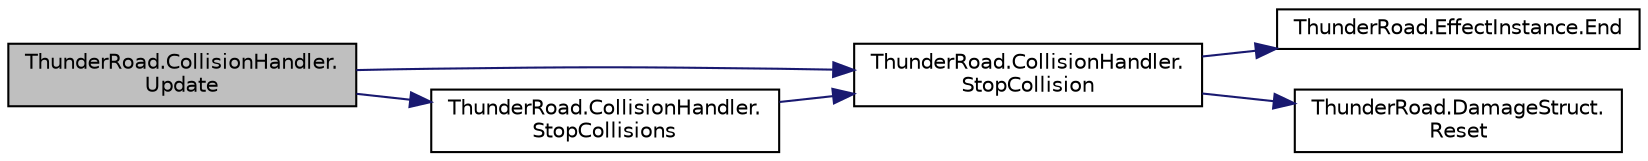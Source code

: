 digraph "ThunderRoad.CollisionHandler.Update"
{
 // LATEX_PDF_SIZE
  edge [fontname="Helvetica",fontsize="10",labelfontname="Helvetica",labelfontsize="10"];
  node [fontname="Helvetica",fontsize="10",shape=record];
  rankdir="LR";
  Node1 [label="ThunderRoad.CollisionHandler.\lUpdate",height=0.2,width=0.4,color="black", fillcolor="grey75", style="filled", fontcolor="black",tooltip="Updates this instance."];
  Node1 -> Node2 [color="midnightblue",fontsize="10",style="solid",fontname="Helvetica"];
  Node2 [label="ThunderRoad.CollisionHandler.\lStopCollision",height=0.2,width=0.4,color="black", fillcolor="white", style="filled",URL="$class_thunder_road_1_1_collision_handler.html#a5945ff101996a286d52c439d236f1c04",tooltip="Stops the collision."];
  Node2 -> Node3 [color="midnightblue",fontsize="10",style="solid",fontname="Helvetica"];
  Node3 [label="ThunderRoad.EffectInstance.End",height=0.2,width=0.4,color="black", fillcolor="white", style="filled",URL="$class_thunder_road_1_1_effect_instance.html#a2145ac61404303ad31bfda14880e77e5",tooltip="Ends the specified loop only."];
  Node2 -> Node4 [color="midnightblue",fontsize="10",style="solid",fontname="Helvetica"];
  Node4 [label="ThunderRoad.DamageStruct.\lReset",height=0.2,width=0.4,color="black", fillcolor="white", style="filled",URL="$struct_thunder_road_1_1_damage_struct.html#a187a874ad222f6753b0eddc8eb93f4c9",tooltip="Resets this instance."];
  Node1 -> Node5 [color="midnightblue",fontsize="10",style="solid",fontname="Helvetica"];
  Node5 [label="ThunderRoad.CollisionHandler.\lStopCollisions",height=0.2,width=0.4,color="black", fillcolor="white", style="filled",URL="$class_thunder_road_1_1_collision_handler.html#a0656973ff401827811141af0217cd432",tooltip="Stops the collisions."];
  Node5 -> Node2 [color="midnightblue",fontsize="10",style="solid",fontname="Helvetica"];
}

